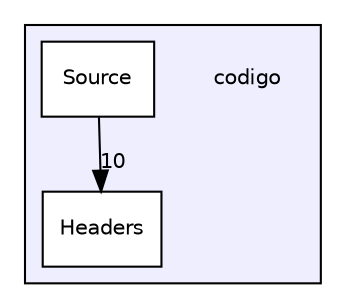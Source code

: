 digraph "C:/Users/Gustavo/git/AEDA-Boleias-Inteligentes/codigo" {
  compound=true
  node [ fontsize="10", fontname="Helvetica"];
  edge [ labelfontsize="10", labelfontname="Helvetica"];
  subgraph clusterdir_4d7be947362df13686123d6563352e9b {
    graph [ bgcolor="#eeeeff", pencolor="black", label="" URL="dir_4d7be947362df13686123d6563352e9b.html"];
    dir_4d7be947362df13686123d6563352e9b [shape=plaintext label="codigo"];
    dir_8ec053a504507d4cd016538dd4f7c72d [shape=box label="Headers" color="black" fillcolor="white" style="filled" URL="dir_8ec053a504507d4cd016538dd4f7c72d.html"];
    dir_521c7a118aea468d74e765469b437393 [shape=box label="Source" color="black" fillcolor="white" style="filled" URL="dir_521c7a118aea468d74e765469b437393.html"];
  }
  dir_521c7a118aea468d74e765469b437393->dir_8ec053a504507d4cd016538dd4f7c72d [headlabel="10", labeldistance=1.5 headhref="dir_000002_000001.html"];
}
